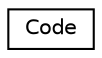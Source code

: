 digraph "Graphical Class Hierarchy"
{
  edge [fontname="Helvetica",fontsize="10",labelfontname="Helvetica",labelfontsize="10"];
  node [fontname="Helvetica",fontsize="10",shape=record];
  rankdir="LR";
  Node0 [label="Code",height=0.2,width=0.4,color="black", fillcolor="white", style="filled",URL="$class_zest_1_1_console_1_1_code.html"];
}
